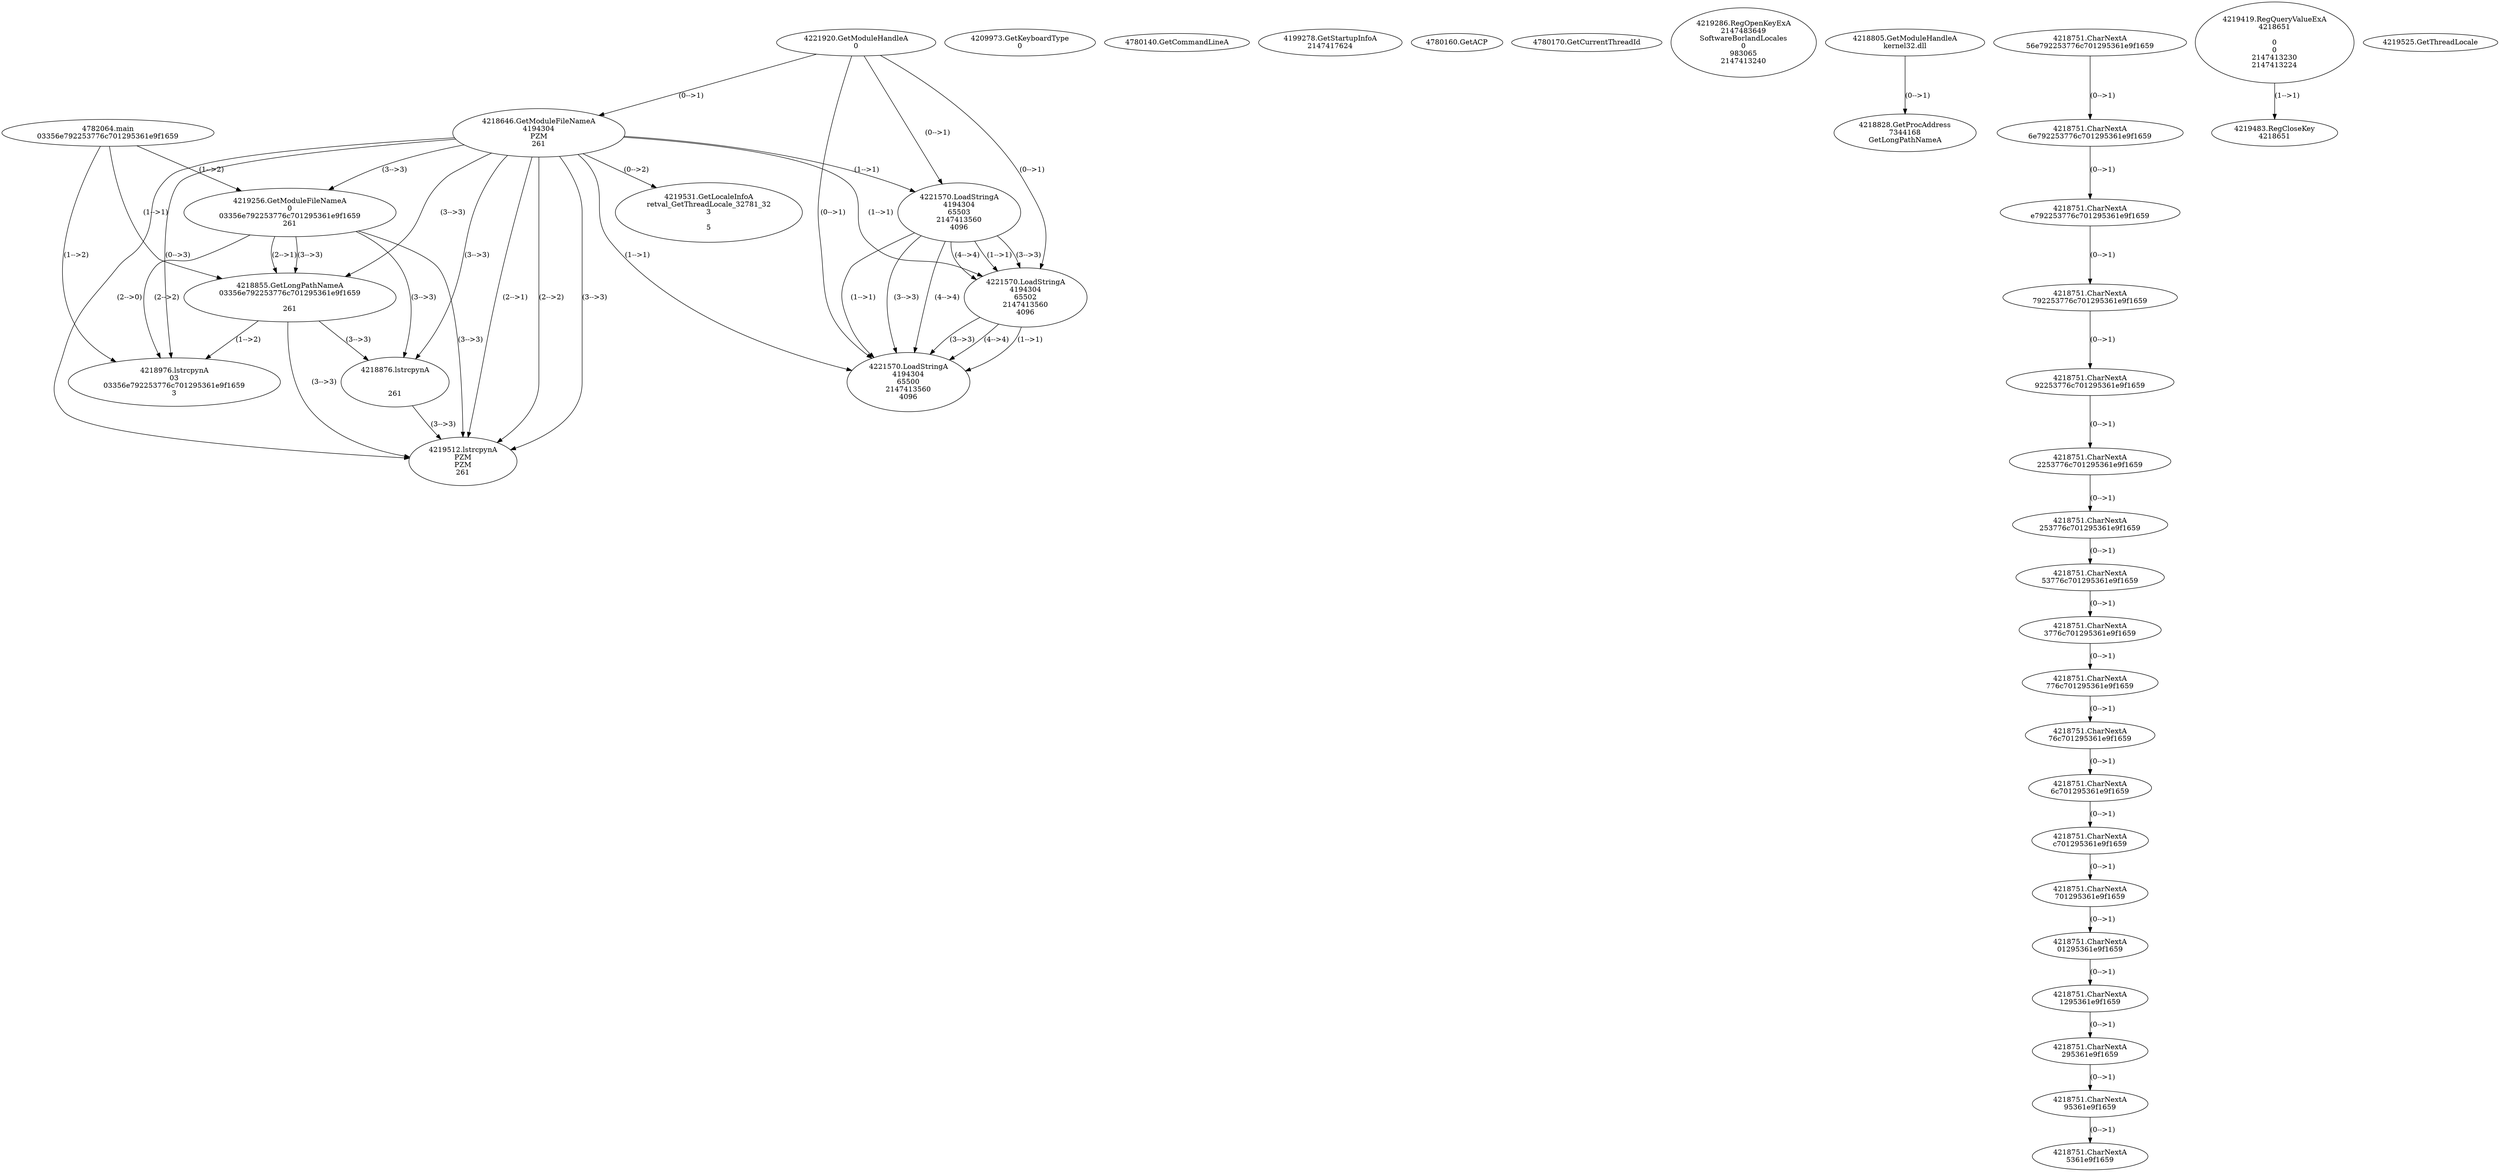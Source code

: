 // Global SCDG with merge call
digraph {
	0 [label="4782064.main
03356e792253776c701295361e9f1659"]
	1 [label="4221920.GetModuleHandleA
0"]
	2 [label="4209973.GetKeyboardType
0"]
	3 [label="4780140.GetCommandLineA
"]
	4 [label="4199278.GetStartupInfoA
2147417624"]
	5 [label="4780160.GetACP
"]
	6 [label="4780170.GetCurrentThreadId
"]
	7 [label="4218646.GetModuleFileNameA
4194304
PZM
261"]
	1 -> 7 [label="(0-->1)"]
	8 [label="4219256.GetModuleFileNameA
0
03356e792253776c701295361e9f1659
261"]
	0 -> 8 [label="(1-->2)"]
	7 -> 8 [label="(3-->3)"]
	9 [label="4219286.RegOpenKeyExA
2147483649
Software\Borland\Locales
0
983065
2147413240"]
	10 [label="4218805.GetModuleHandleA
kernel32.dll"]
	11 [label="4218828.GetProcAddress
7344168
GetLongPathNameA"]
	10 -> 11 [label="(0-->1)"]
	12 [label="4218855.GetLongPathNameA
03356e792253776c701295361e9f1659

261"]
	0 -> 12 [label="(1-->1)"]
	8 -> 12 [label="(2-->1)"]
	7 -> 12 [label="(3-->3)"]
	8 -> 12 [label="(3-->3)"]
	13 [label="4218976.lstrcpynA
03
03356e792253776c701295361e9f1659
3"]
	0 -> 13 [label="(1-->2)"]
	8 -> 13 [label="(2-->2)"]
	12 -> 13 [label="(1-->2)"]
	7 -> 13 [label="(0-->3)"]
	14 [label="4218751.CharNextA
56e792253776c701295361e9f1659"]
	15 [label="4218751.CharNextA
6e792253776c701295361e9f1659"]
	14 -> 15 [label="(0-->1)"]
	16 [label="4218751.CharNextA
e792253776c701295361e9f1659"]
	15 -> 16 [label="(0-->1)"]
	17 [label="4218751.CharNextA
792253776c701295361e9f1659"]
	16 -> 17 [label="(0-->1)"]
	18 [label="4218751.CharNextA
92253776c701295361e9f1659"]
	17 -> 18 [label="(0-->1)"]
	19 [label="4218751.CharNextA
2253776c701295361e9f1659"]
	18 -> 19 [label="(0-->1)"]
	20 [label="4218751.CharNextA
253776c701295361e9f1659"]
	19 -> 20 [label="(0-->1)"]
	21 [label="4218751.CharNextA
53776c701295361e9f1659"]
	20 -> 21 [label="(0-->1)"]
	22 [label="4218751.CharNextA
3776c701295361e9f1659"]
	21 -> 22 [label="(0-->1)"]
	23 [label="4218751.CharNextA
776c701295361e9f1659"]
	22 -> 23 [label="(0-->1)"]
	24 [label="4218751.CharNextA
76c701295361e9f1659"]
	23 -> 24 [label="(0-->1)"]
	25 [label="4218751.CharNextA
6c701295361e9f1659"]
	24 -> 25 [label="(0-->1)"]
	26 [label="4218751.CharNextA
c701295361e9f1659"]
	25 -> 26 [label="(0-->1)"]
	27 [label="4218751.CharNextA
701295361e9f1659"]
	26 -> 27 [label="(0-->1)"]
	28 [label="4218751.CharNextA
01295361e9f1659"]
	27 -> 28 [label="(0-->1)"]
	29 [label="4218751.CharNextA
1295361e9f1659"]
	28 -> 29 [label="(0-->1)"]
	30 [label="4218751.CharNextA
295361e9f1659"]
	29 -> 30 [label="(0-->1)"]
	31 [label="4218751.CharNextA
95361e9f1659"]
	30 -> 31 [label="(0-->1)"]
	32 [label="4218751.CharNextA
5361e9f1659"]
	31 -> 32 [label="(0-->1)"]
	33 [label="4218876.lstrcpynA


261"]
	7 -> 33 [label="(3-->3)"]
	8 -> 33 [label="(3-->3)"]
	12 -> 33 [label="(3-->3)"]
	34 [label="4219419.RegQueryValueExA
4218651

0
0
2147413230
2147413224"]
	35 [label="4219483.RegCloseKey
4218651"]
	34 -> 35 [label="(1-->1)"]
	36 [label="4219512.lstrcpynA
PZM
PZM
261"]
	7 -> 36 [label="(2-->1)"]
	7 -> 36 [label="(2-->2)"]
	7 -> 36 [label="(3-->3)"]
	8 -> 36 [label="(3-->3)"]
	12 -> 36 [label="(3-->3)"]
	33 -> 36 [label="(3-->3)"]
	7 -> 36 [label="(2-->0)"]
	37 [label="4219525.GetThreadLocale
"]
	38 [label="4219531.GetLocaleInfoA
retval_GetThreadLocale_32781_32
3

5"]
	7 -> 38 [label="(0-->2)"]
	39 [label="4221570.LoadStringA
4194304
65503
2147413560
4096"]
	1 -> 39 [label="(0-->1)"]
	7 -> 39 [label="(1-->1)"]
	40 [label="4221570.LoadStringA
4194304
65502
2147413560
4096"]
	1 -> 40 [label="(0-->1)"]
	7 -> 40 [label="(1-->1)"]
	39 -> 40 [label="(1-->1)"]
	39 -> 40 [label="(3-->3)"]
	39 -> 40 [label="(4-->4)"]
	41 [label="4221570.LoadStringA
4194304
65500
2147413560
4096"]
	1 -> 41 [label="(0-->1)"]
	7 -> 41 [label="(1-->1)"]
	39 -> 41 [label="(1-->1)"]
	40 -> 41 [label="(1-->1)"]
	39 -> 41 [label="(3-->3)"]
	40 -> 41 [label="(3-->3)"]
	39 -> 41 [label="(4-->4)"]
	40 -> 41 [label="(4-->4)"]
}

